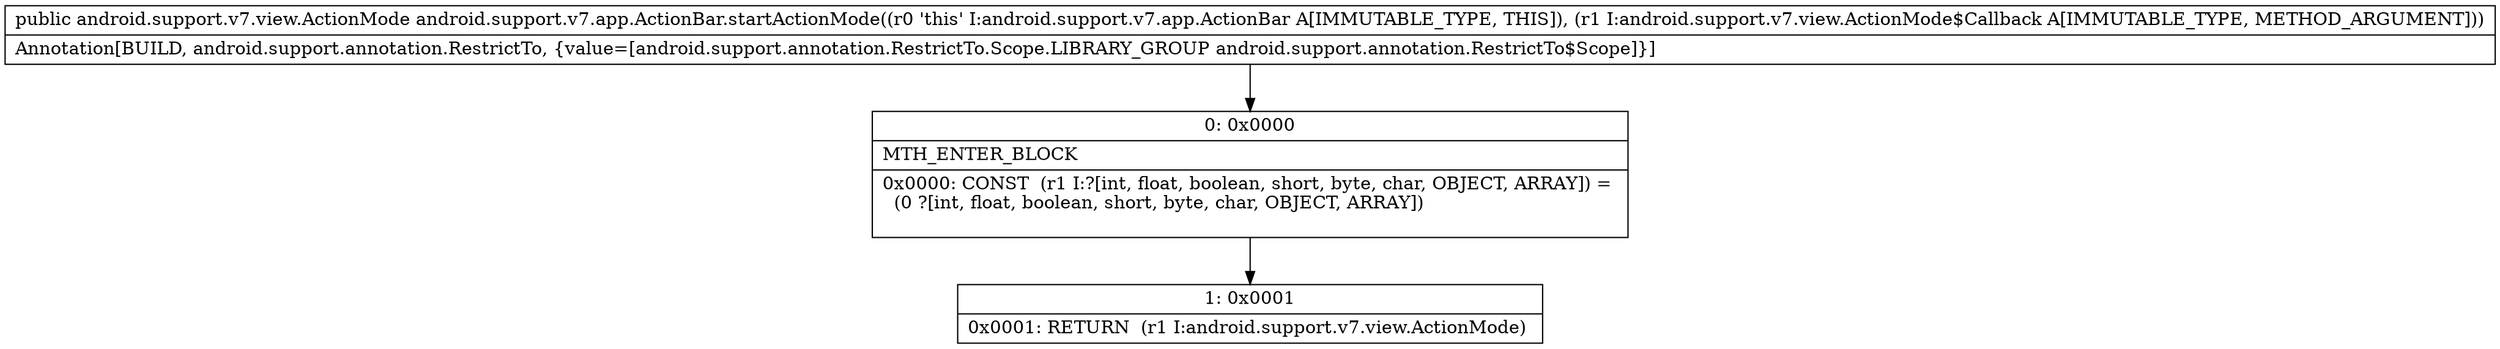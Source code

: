 digraph "CFG forandroid.support.v7.app.ActionBar.startActionMode(Landroid\/support\/v7\/view\/ActionMode$Callback;)Landroid\/support\/v7\/view\/ActionMode;" {
Node_0 [shape=record,label="{0\:\ 0x0000|MTH_ENTER_BLOCK\l|0x0000: CONST  (r1 I:?[int, float, boolean, short, byte, char, OBJECT, ARRAY]) = \l  (0 ?[int, float, boolean, short, byte, char, OBJECT, ARRAY])\l \l}"];
Node_1 [shape=record,label="{1\:\ 0x0001|0x0001: RETURN  (r1 I:android.support.v7.view.ActionMode) \l}"];
MethodNode[shape=record,label="{public android.support.v7.view.ActionMode android.support.v7.app.ActionBar.startActionMode((r0 'this' I:android.support.v7.app.ActionBar A[IMMUTABLE_TYPE, THIS]), (r1 I:android.support.v7.view.ActionMode$Callback A[IMMUTABLE_TYPE, METHOD_ARGUMENT]))  | Annotation[BUILD, android.support.annotation.RestrictTo, \{value=[android.support.annotation.RestrictTo.Scope.LIBRARY_GROUP android.support.annotation.RestrictTo$Scope]\}]\l}"];
MethodNode -> Node_0;
Node_0 -> Node_1;
}

